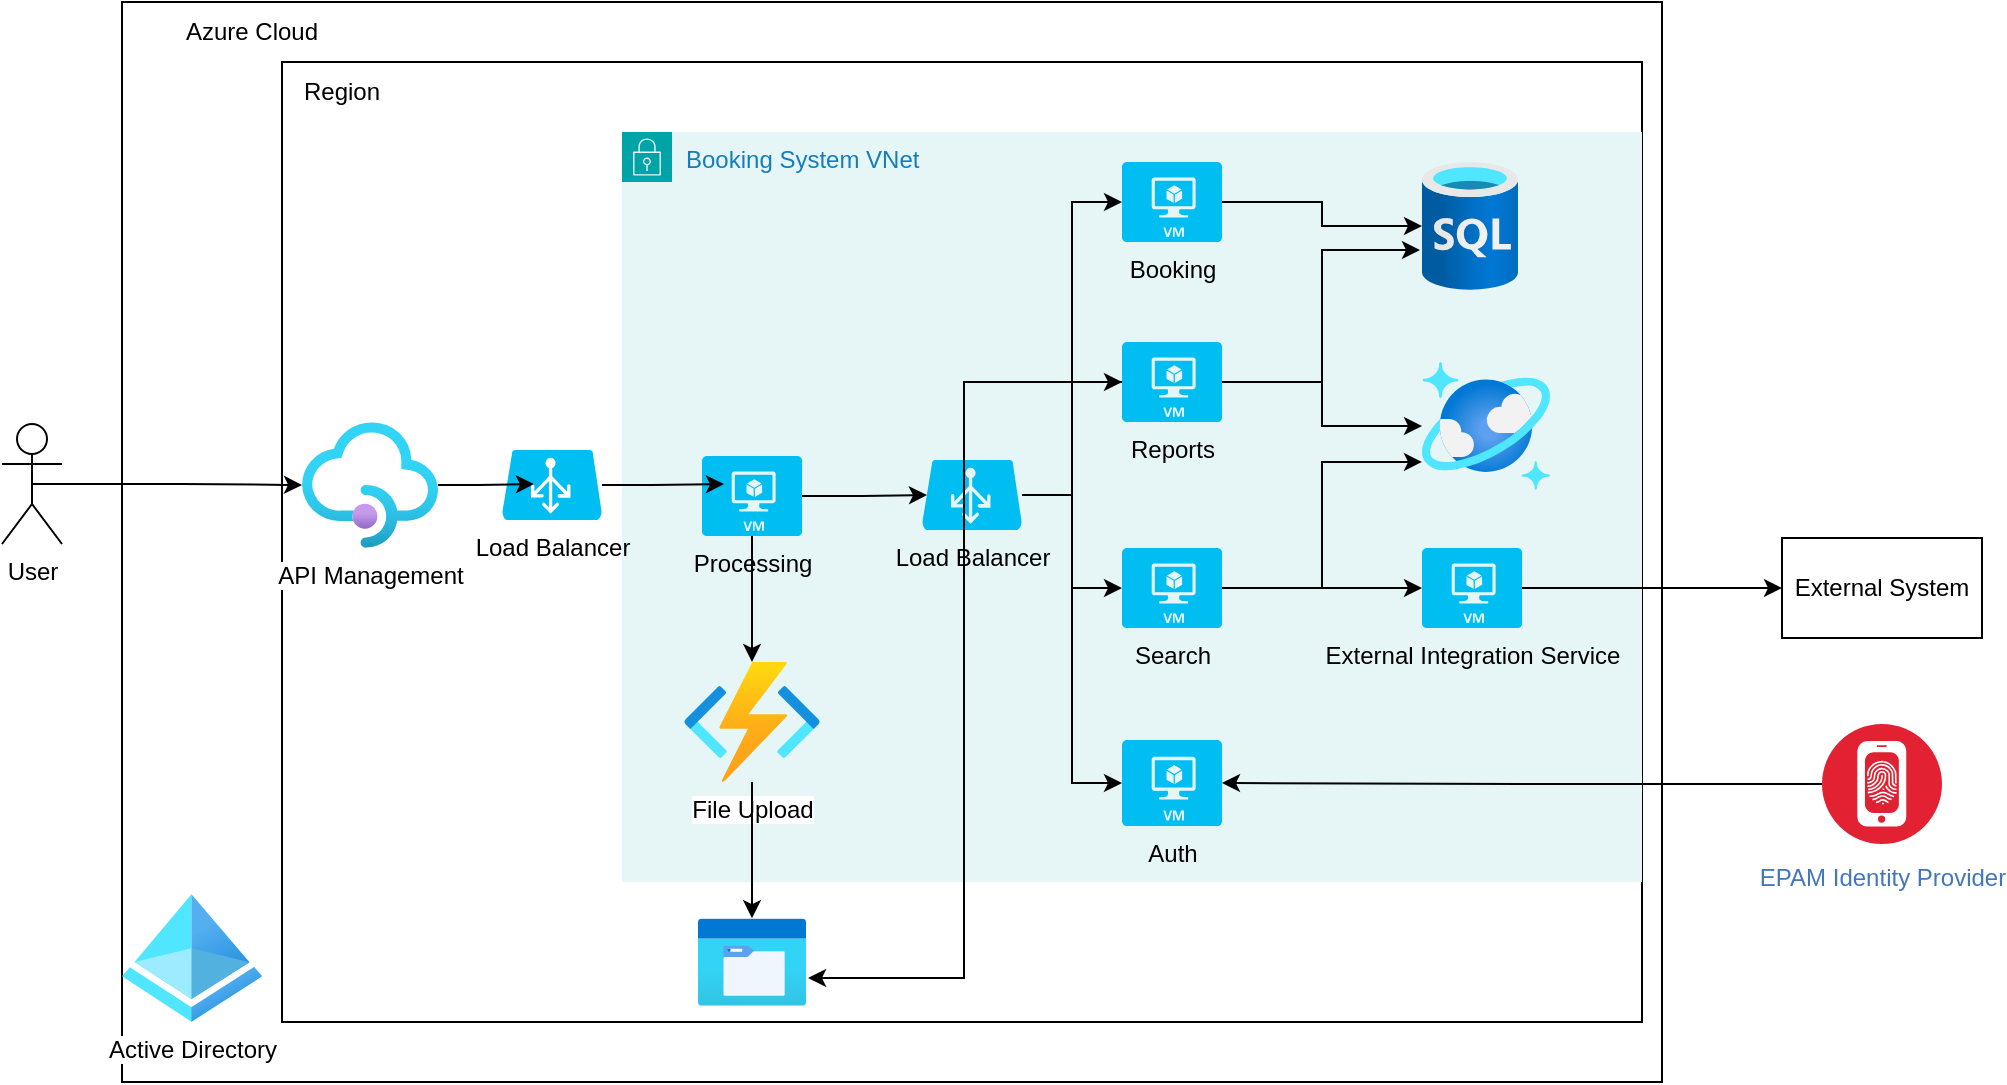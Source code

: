 <mxfile version="24.4.9" type="github">
  <diagram name="Page-1" id="M-pqJo4O86yEx_NjYUDs">
    <mxGraphModel dx="1434" dy="738" grid="1" gridSize="10" guides="1" tooltips="1" connect="1" arrows="1" fold="1" page="1" pageScale="1" pageWidth="850" pageHeight="1100" math="0" shadow="0">
      <root>
        <mxCell id="0" />
        <mxCell id="1" parent="0" />
        <mxCell id="4ILPrFSv_3Rmti5Hysib-2" value="" style="rounded=0;whiteSpace=wrap;html=1;" vertex="1" parent="1">
          <mxGeometry x="60" y="160" width="770" height="540" as="geometry" />
        </mxCell>
        <mxCell id="4ILPrFSv_3Rmti5Hysib-3" value="Azure Cloud" style="text;html=1;align=center;verticalAlign=middle;whiteSpace=wrap;rounded=0;" vertex="1" parent="1">
          <mxGeometry x="60" y="160" width="130" height="30" as="geometry" />
        </mxCell>
        <mxCell id="4ILPrFSv_3Rmti5Hysib-4" value="" style="rounded=0;whiteSpace=wrap;html=1;" vertex="1" parent="1">
          <mxGeometry x="140" y="190" width="680" height="480" as="geometry" />
        </mxCell>
        <mxCell id="4ILPrFSv_3Rmti5Hysib-5" value="Region" style="text;html=1;align=center;verticalAlign=middle;whiteSpace=wrap;rounded=0;" vertex="1" parent="1">
          <mxGeometry x="140" y="190" width="60" height="30" as="geometry" />
        </mxCell>
        <mxCell id="4ILPrFSv_3Rmti5Hysib-7" value="Booking System VNet" style="points=[[0,0],[0.25,0],[0.5,0],[0.75,0],[1,0],[1,0.25],[1,0.5],[1,0.75],[1,1],[0.75,1],[0.5,1],[0.25,1],[0,1],[0,0.75],[0,0.5],[0,0.25]];outlineConnect=0;gradientColor=none;html=1;whiteSpace=wrap;fontSize=12;fontStyle=0;container=1;pointerEvents=0;collapsible=0;recursiveResize=0;shape=mxgraph.aws4.group;grIcon=mxgraph.aws4.group_security_group;grStroke=0;strokeColor=#00A4A6;fillColor=#E6F6F7;verticalAlign=top;align=left;spacingLeft=30;fontColor=#147EBA;dashed=0;" vertex="1" parent="1">
          <mxGeometry x="310" y="225" width="510" height="375" as="geometry" />
        </mxCell>
        <mxCell id="4ILPrFSv_3Rmti5Hysib-22" style="edgeStyle=orthogonalEdgeStyle;rounded=0;orthogonalLoop=1;jettySize=auto;html=1;" edge="1" parent="4ILPrFSv_3Rmti5Hysib-7" source="4ILPrFSv_3Rmti5Hysib-14" target="4ILPrFSv_3Rmti5Hysib-16">
          <mxGeometry relative="1" as="geometry" />
        </mxCell>
        <mxCell id="4ILPrFSv_3Rmti5Hysib-14" value="Processing" style="verticalLabelPosition=bottom;html=1;verticalAlign=top;align=center;strokeColor=none;fillColor=#00BEF2;shape=mxgraph.azure.virtual_machine;" vertex="1" parent="4ILPrFSv_3Rmti5Hysib-7">
          <mxGeometry x="40" y="162" width="50" height="40" as="geometry" />
        </mxCell>
        <mxCell id="4ILPrFSv_3Rmti5Hysib-16" value="File Upload" style="image;aspect=fixed;html=1;points=[];align=center;fontSize=12;image=img/lib/azure2/compute/Function_Apps.svg;" vertex="1" parent="4ILPrFSv_3Rmti5Hysib-7">
          <mxGeometry x="31" y="265" width="68" height="60" as="geometry" />
        </mxCell>
        <mxCell id="4ILPrFSv_3Rmti5Hysib-48" style="edgeStyle=orthogonalEdgeStyle;rounded=0;orthogonalLoop=1;jettySize=auto;html=1;" edge="1" parent="4ILPrFSv_3Rmti5Hysib-7" source="4ILPrFSv_3Rmti5Hysib-27" target="4ILPrFSv_3Rmti5Hysib-45">
          <mxGeometry relative="1" as="geometry" />
        </mxCell>
        <mxCell id="4ILPrFSv_3Rmti5Hysib-27" value="Reports" style="verticalLabelPosition=bottom;html=1;verticalAlign=top;align=center;strokeColor=none;fillColor=#00BEF2;shape=mxgraph.azure.virtual_machine;" vertex="1" parent="4ILPrFSv_3Rmti5Hysib-7">
          <mxGeometry x="250" y="105" width="50" height="40" as="geometry" />
        </mxCell>
        <mxCell id="4ILPrFSv_3Rmti5Hysib-29" value="Auth" style="verticalLabelPosition=bottom;html=1;verticalAlign=top;align=center;strokeColor=none;fillColor=#00BEF2;shape=mxgraph.azure.virtual_machine;" vertex="1" parent="4ILPrFSv_3Rmti5Hysib-7">
          <mxGeometry x="250" y="304" width="50" height="43" as="geometry" />
        </mxCell>
        <mxCell id="4ILPrFSv_3Rmti5Hysib-46" style="edgeStyle=orthogonalEdgeStyle;rounded=0;orthogonalLoop=1;jettySize=auto;html=1;" edge="1" parent="4ILPrFSv_3Rmti5Hysib-7" source="4ILPrFSv_3Rmti5Hysib-26" target="4ILPrFSv_3Rmti5Hysib-44">
          <mxGeometry relative="1" as="geometry" />
        </mxCell>
        <mxCell id="4ILPrFSv_3Rmti5Hysib-26" value="Booking" style="verticalLabelPosition=bottom;html=1;verticalAlign=top;align=center;strokeColor=none;fillColor=#00BEF2;shape=mxgraph.azure.virtual_machine;" vertex="1" parent="4ILPrFSv_3Rmti5Hysib-7">
          <mxGeometry x="250" y="15" width="50" height="40" as="geometry" />
        </mxCell>
        <mxCell id="4ILPrFSv_3Rmti5Hysib-44" value="" style="image;aspect=fixed;html=1;points=[];align=center;fontSize=12;image=img/lib/azure2/databases/SQL_Database.svg;" vertex="1" parent="4ILPrFSv_3Rmti5Hysib-7">
          <mxGeometry x="400" y="15" width="48" height="64" as="geometry" />
        </mxCell>
        <mxCell id="4ILPrFSv_3Rmti5Hysib-45" value="" style="image;aspect=fixed;html=1;points=[];align=center;fontSize=12;image=img/lib/azure2/databases/Azure_Cosmos_DB.svg;" vertex="1" parent="4ILPrFSv_3Rmti5Hysib-7">
          <mxGeometry x="400" y="115" width="64" height="64" as="geometry" />
        </mxCell>
        <mxCell id="4ILPrFSv_3Rmti5Hysib-47" style="edgeStyle=orthogonalEdgeStyle;rounded=0;orthogonalLoop=1;jettySize=auto;html=1;entryX=-0.021;entryY=0.688;entryDx=0;entryDy=0;entryPerimeter=0;" edge="1" parent="4ILPrFSv_3Rmti5Hysib-7" source="4ILPrFSv_3Rmti5Hysib-27" target="4ILPrFSv_3Rmti5Hysib-44">
          <mxGeometry relative="1" as="geometry" />
        </mxCell>
        <mxCell id="4ILPrFSv_3Rmti5Hysib-12" style="edgeStyle=orthogonalEdgeStyle;rounded=0;orthogonalLoop=1;jettySize=auto;html=1;exitX=0.5;exitY=0.5;exitDx=0;exitDy=0;exitPerimeter=0;" edge="1" parent="1" source="4ILPrFSv_3Rmti5Hysib-8" target="4ILPrFSv_3Rmti5Hysib-9">
          <mxGeometry relative="1" as="geometry" />
        </mxCell>
        <mxCell id="4ILPrFSv_3Rmti5Hysib-8" value="User" style="shape=umlActor;verticalLabelPosition=bottom;verticalAlign=top;html=1;outlineConnect=0;" vertex="1" parent="1">
          <mxGeometry y="371" width="30" height="60" as="geometry" />
        </mxCell>
        <mxCell id="4ILPrFSv_3Rmti5Hysib-9" value="API Management" style="image;aspect=fixed;html=1;points=[];align=center;fontSize=12;image=img/lib/azure2/app_services/API_Management_Services.svg;" vertex="1" parent="1">
          <mxGeometry x="150" y="370" width="68" height="63" as="geometry" />
        </mxCell>
        <mxCell id="4ILPrFSv_3Rmti5Hysib-11" value="Load Balancer" style="verticalLabelPosition=bottom;html=1;verticalAlign=top;align=center;strokeColor=none;fillColor=#00BEF2;shape=mxgraph.azure.azure_load_balancer;" vertex="1" parent="1">
          <mxGeometry x="250" y="384" width="50" height="35" as="geometry" />
        </mxCell>
        <mxCell id="4ILPrFSv_3Rmti5Hysib-13" style="edgeStyle=orthogonalEdgeStyle;rounded=0;orthogonalLoop=1;jettySize=auto;html=1;entryX=0.32;entryY=0.486;entryDx=0;entryDy=0;entryPerimeter=0;" edge="1" parent="1" source="4ILPrFSv_3Rmti5Hysib-9" target="4ILPrFSv_3Rmti5Hysib-11">
          <mxGeometry relative="1" as="geometry" />
        </mxCell>
        <mxCell id="4ILPrFSv_3Rmti5Hysib-15" style="edgeStyle=orthogonalEdgeStyle;rounded=0;orthogonalLoop=1;jettySize=auto;html=1;entryX=0.22;entryY=0.35;entryDx=0;entryDy=0;entryPerimeter=0;" edge="1" parent="1" source="4ILPrFSv_3Rmti5Hysib-11" target="4ILPrFSv_3Rmti5Hysib-14">
          <mxGeometry relative="1" as="geometry" />
        </mxCell>
        <mxCell id="4ILPrFSv_3Rmti5Hysib-18" value="" style="image;aspect=fixed;html=1;points=[];align=center;fontSize=12;image=img/lib/azure2/general/Storage_Azure_Files.svg;" vertex="1" parent="1">
          <mxGeometry x="348" y="618.12" width="54" height="43.88" as="geometry" />
        </mxCell>
        <mxCell id="4ILPrFSv_3Rmti5Hysib-21" value="Load Balancer" style="verticalLabelPosition=bottom;html=1;verticalAlign=top;align=center;strokeColor=none;fillColor=#00BEF2;shape=mxgraph.azure.azure_load_balancer;" vertex="1" parent="1">
          <mxGeometry x="460" y="389" width="50" height="35" as="geometry" />
        </mxCell>
        <mxCell id="4ILPrFSv_3Rmti5Hysib-23" style="edgeStyle=orthogonalEdgeStyle;rounded=0;orthogonalLoop=1;jettySize=auto;html=1;" edge="1" parent="1" source="4ILPrFSv_3Rmti5Hysib-16" target="4ILPrFSv_3Rmti5Hysib-18">
          <mxGeometry relative="1" as="geometry" />
        </mxCell>
        <mxCell id="4ILPrFSv_3Rmti5Hysib-25" style="edgeStyle=orthogonalEdgeStyle;rounded=0;orthogonalLoop=1;jettySize=auto;html=1;entryX=0.05;entryY=0.5;entryDx=0;entryDy=0;entryPerimeter=0;" edge="1" parent="1" source="4ILPrFSv_3Rmti5Hysib-14" target="4ILPrFSv_3Rmti5Hysib-21">
          <mxGeometry relative="1" as="geometry" />
        </mxCell>
        <mxCell id="4ILPrFSv_3Rmti5Hysib-28" value="Search" style="verticalLabelPosition=bottom;html=1;verticalAlign=top;align=center;strokeColor=none;fillColor=#00BEF2;shape=mxgraph.azure.virtual_machine;" vertex="1" parent="1">
          <mxGeometry x="560" y="433" width="50" height="40" as="geometry" />
        </mxCell>
        <mxCell id="4ILPrFSv_3Rmti5Hysib-31" value="EPAM Identity Provider" style="image;aspect=fixed;perimeter=ellipsePerimeter;html=1;align=center;shadow=0;dashed=0;fontColor=#4277BB;labelBackgroundColor=default;fontSize=12;spacingTop=3;image=img/lib/ibm/security/identity_provider.svg;" vertex="1" parent="1">
          <mxGeometry x="910" y="521" width="60" height="60" as="geometry" />
        </mxCell>
        <mxCell id="4ILPrFSv_3Rmti5Hysib-33" style="edgeStyle=orthogonalEdgeStyle;rounded=0;orthogonalLoop=1;jettySize=auto;html=1;entryX=1;entryY=0.5;entryDx=0;entryDy=0;entryPerimeter=0;" edge="1" parent="1" source="4ILPrFSv_3Rmti5Hysib-31" target="4ILPrFSv_3Rmti5Hysib-29">
          <mxGeometry relative="1" as="geometry" />
        </mxCell>
        <mxCell id="4ILPrFSv_3Rmti5Hysib-34" style="edgeStyle=orthogonalEdgeStyle;rounded=0;orthogonalLoop=1;jettySize=auto;html=1;entryX=0;entryY=0.5;entryDx=0;entryDy=0;entryPerimeter=0;" edge="1" parent="1" source="4ILPrFSv_3Rmti5Hysib-21" target="4ILPrFSv_3Rmti5Hysib-26">
          <mxGeometry relative="1" as="geometry" />
        </mxCell>
        <mxCell id="4ILPrFSv_3Rmti5Hysib-35" style="edgeStyle=orthogonalEdgeStyle;rounded=0;orthogonalLoop=1;jettySize=auto;html=1;entryX=0;entryY=0.5;entryDx=0;entryDy=0;entryPerimeter=0;" edge="1" parent="1" source="4ILPrFSv_3Rmti5Hysib-21" target="4ILPrFSv_3Rmti5Hysib-27">
          <mxGeometry relative="1" as="geometry" />
        </mxCell>
        <mxCell id="4ILPrFSv_3Rmti5Hysib-36" style="edgeStyle=orthogonalEdgeStyle;rounded=0;orthogonalLoop=1;jettySize=auto;html=1;entryX=0;entryY=0.5;entryDx=0;entryDy=0;entryPerimeter=0;" edge="1" parent="1" source="4ILPrFSv_3Rmti5Hysib-21" target="4ILPrFSv_3Rmti5Hysib-28">
          <mxGeometry relative="1" as="geometry" />
        </mxCell>
        <mxCell id="4ILPrFSv_3Rmti5Hysib-38" style="edgeStyle=orthogonalEdgeStyle;rounded=0;orthogonalLoop=1;jettySize=auto;html=1;entryX=0;entryY=0.5;entryDx=0;entryDy=0;entryPerimeter=0;" edge="1" parent="1" source="4ILPrFSv_3Rmti5Hysib-21" target="4ILPrFSv_3Rmti5Hysib-29">
          <mxGeometry relative="1" as="geometry" />
        </mxCell>
        <mxCell id="4ILPrFSv_3Rmti5Hysib-42" style="edgeStyle=orthogonalEdgeStyle;rounded=0;orthogonalLoop=1;jettySize=auto;html=1;" edge="1" parent="1" source="4ILPrFSv_3Rmti5Hysib-39" target="4ILPrFSv_3Rmti5Hysib-41">
          <mxGeometry relative="1" as="geometry" />
        </mxCell>
        <mxCell id="4ILPrFSv_3Rmti5Hysib-39" value="External Integration Service" style="verticalLabelPosition=bottom;html=1;verticalAlign=top;align=center;strokeColor=none;fillColor=#00BEF2;shape=mxgraph.azure.virtual_machine;" vertex="1" parent="1">
          <mxGeometry x="710" y="433" width="50" height="40" as="geometry" />
        </mxCell>
        <mxCell id="4ILPrFSv_3Rmti5Hysib-40" style="edgeStyle=orthogonalEdgeStyle;rounded=0;orthogonalLoop=1;jettySize=auto;html=1;entryX=0;entryY=0.5;entryDx=0;entryDy=0;entryPerimeter=0;" edge="1" parent="1" source="4ILPrFSv_3Rmti5Hysib-28" target="4ILPrFSv_3Rmti5Hysib-39">
          <mxGeometry relative="1" as="geometry" />
        </mxCell>
        <mxCell id="4ILPrFSv_3Rmti5Hysib-41" value="External System" style="html=1;dashed=0;whiteSpace=wrap;" vertex="1" parent="1">
          <mxGeometry x="890" y="428" width="100" height="50" as="geometry" />
        </mxCell>
        <mxCell id="4ILPrFSv_3Rmti5Hysib-43" value="Active Directory" style="image;aspect=fixed;html=1;points=[];align=center;fontSize=12;image=img/lib/azure2/identity/Azure_Active_Directory.svg;" vertex="1" parent="1">
          <mxGeometry x="60" y="606" width="70" height="64" as="geometry" />
        </mxCell>
        <mxCell id="4ILPrFSv_3Rmti5Hysib-49" style="edgeStyle=orthogonalEdgeStyle;rounded=0;orthogonalLoop=1;jettySize=auto;html=1;entryX=1.019;entryY=0.681;entryDx=0;entryDy=0;entryPerimeter=0;" edge="1" parent="1" source="4ILPrFSv_3Rmti5Hysib-27" target="4ILPrFSv_3Rmti5Hysib-18">
          <mxGeometry relative="1" as="geometry" />
        </mxCell>
        <mxCell id="4ILPrFSv_3Rmti5Hysib-50" style="edgeStyle=orthogonalEdgeStyle;rounded=0;orthogonalLoop=1;jettySize=auto;html=1;entryX=0;entryY=0.781;entryDx=0;entryDy=0;entryPerimeter=0;" edge="1" parent="1" source="4ILPrFSv_3Rmti5Hysib-28" target="4ILPrFSv_3Rmti5Hysib-45">
          <mxGeometry relative="1" as="geometry" />
        </mxCell>
      </root>
    </mxGraphModel>
  </diagram>
</mxfile>
